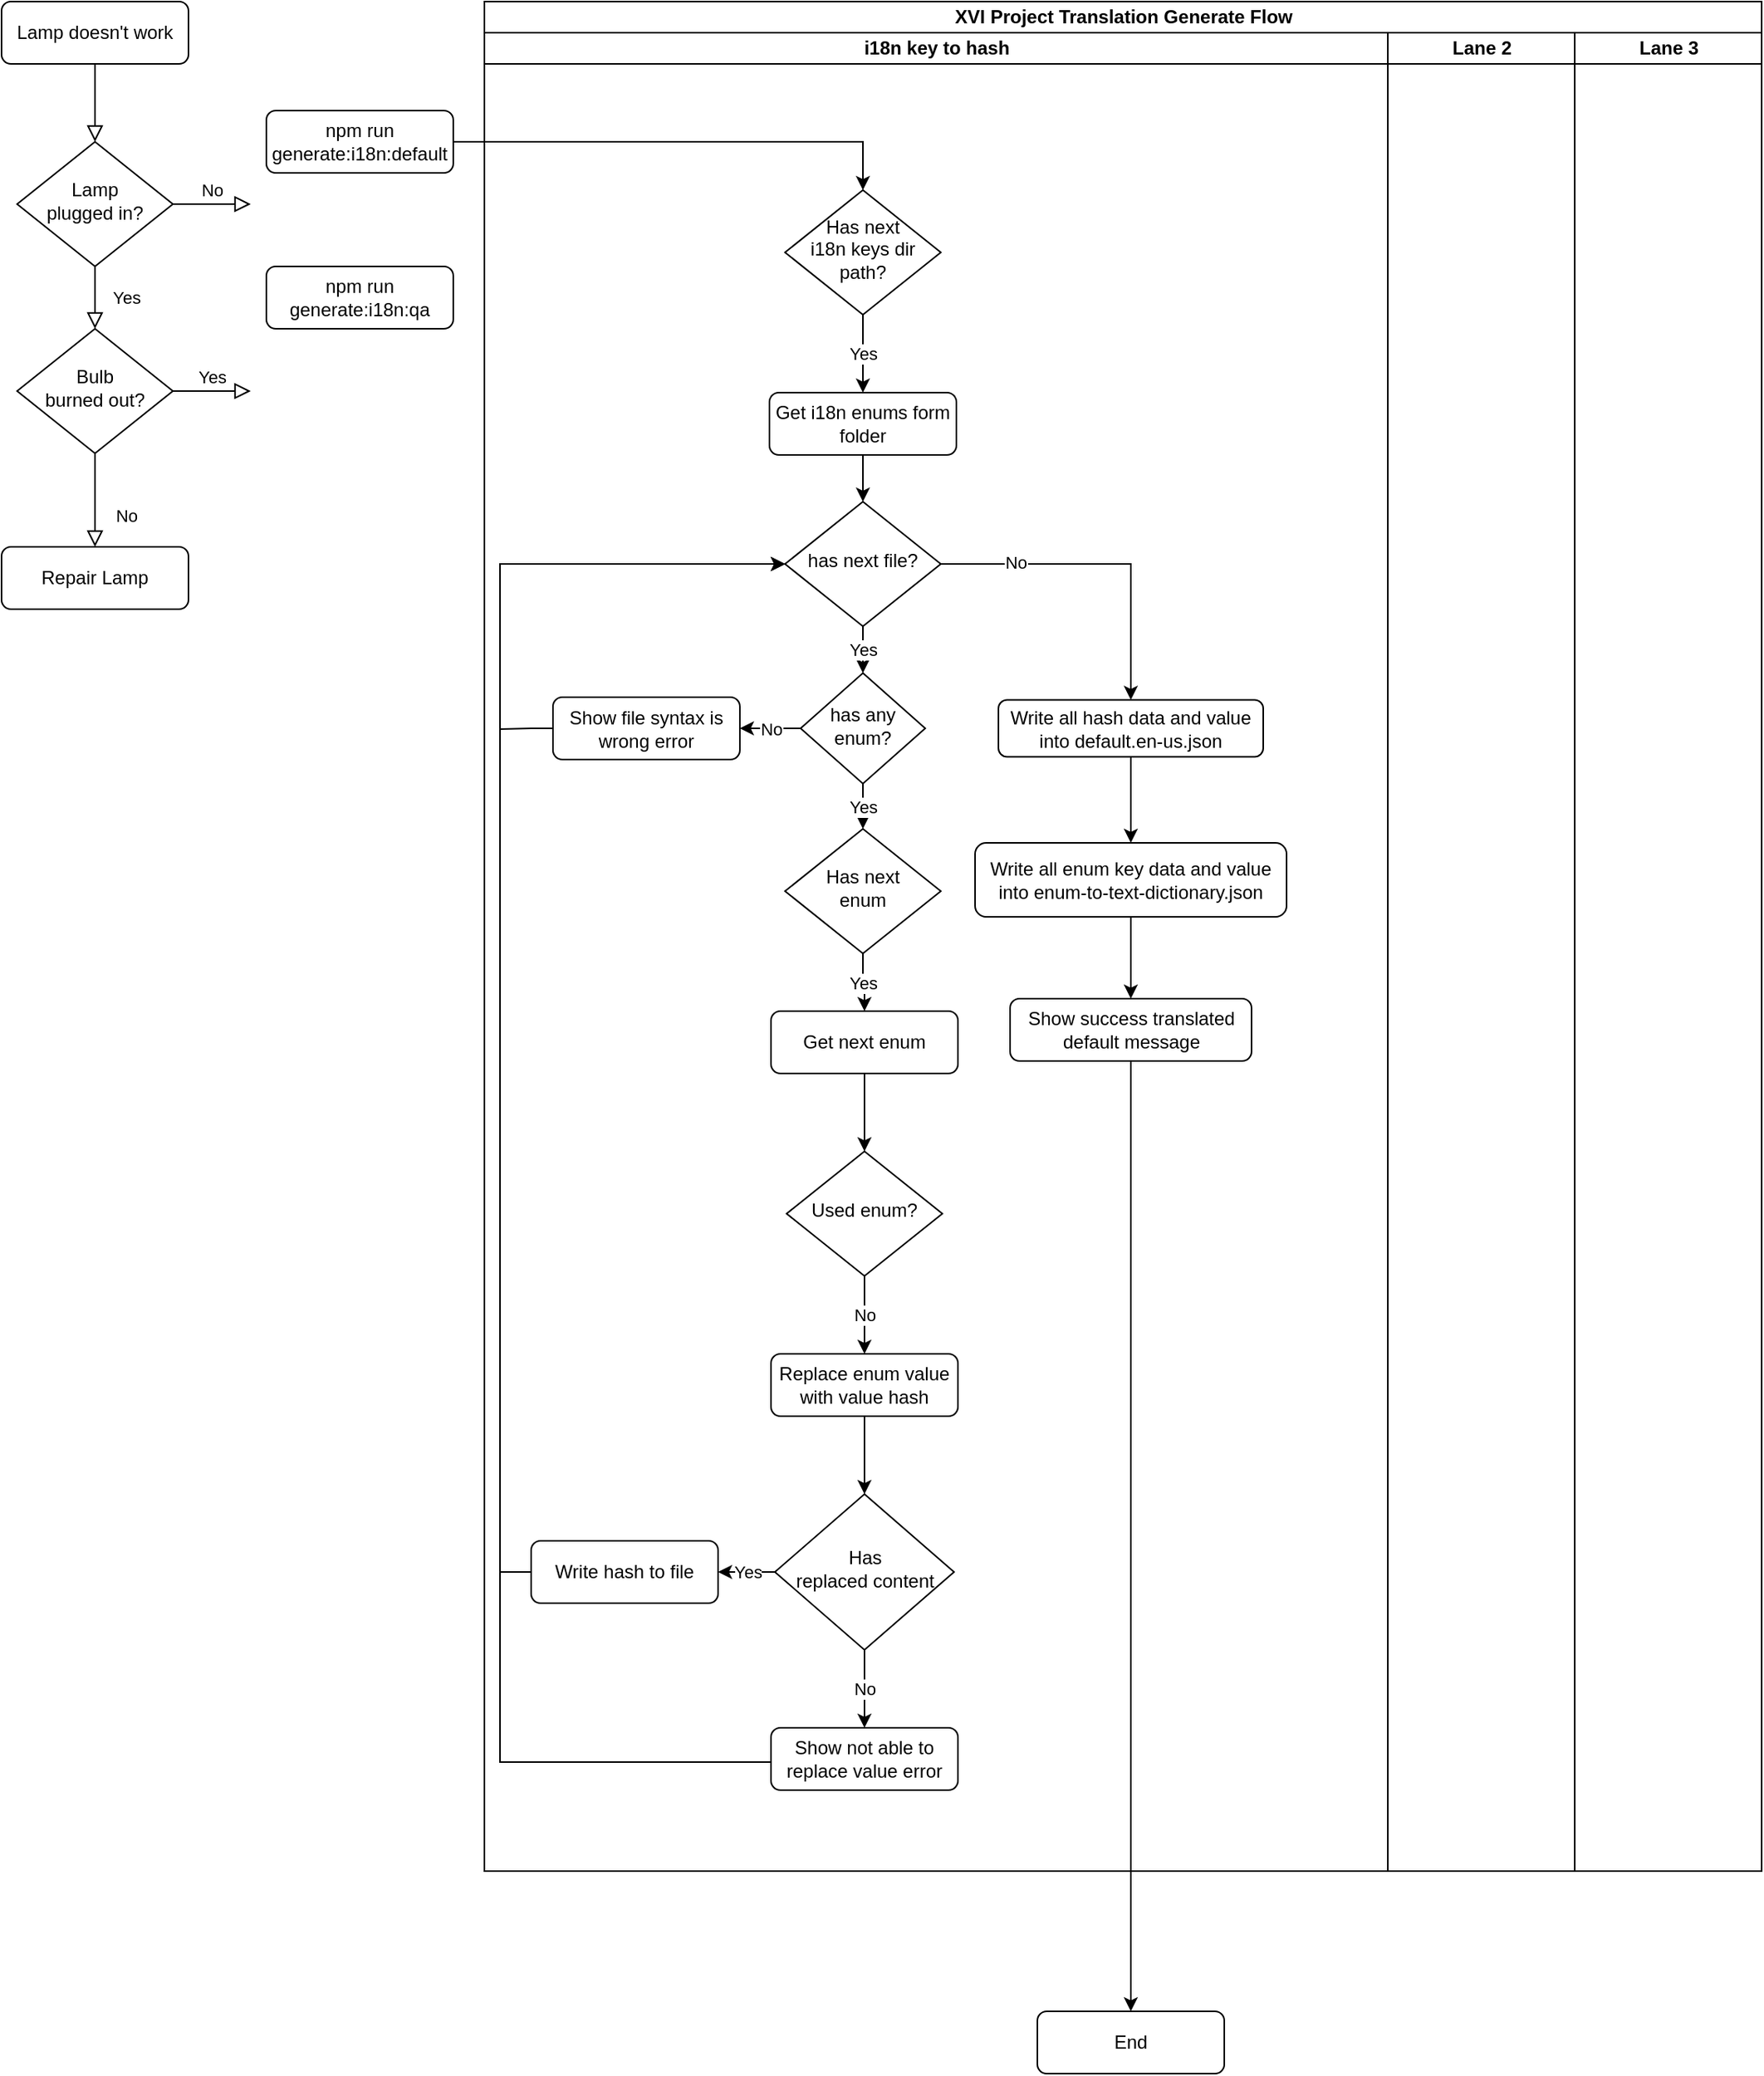 <mxfile version="28.0.4">
  <diagram id="C5RBs43oDa-KdzZeNtuy" name="Page-1">
    <mxGraphModel dx="1543" dy="881" grid="1" gridSize="10" guides="1" tooltips="1" connect="1" arrows="1" fold="1" page="1" pageScale="1" pageWidth="827" pageHeight="1169" math="0" shadow="0">
      <root>
        <mxCell id="WIyWlLk6GJQsqaUBKTNV-0" />
        <mxCell id="WIyWlLk6GJQsqaUBKTNV-1" parent="WIyWlLk6GJQsqaUBKTNV-0" />
        <mxCell id="WIyWlLk6GJQsqaUBKTNV-2" value="" style="rounded=0;html=1;jettySize=auto;orthogonalLoop=1;fontSize=11;endArrow=block;endFill=0;endSize=8;strokeWidth=1;shadow=0;labelBackgroundColor=none;edgeStyle=orthogonalEdgeStyle;" parent="WIyWlLk6GJQsqaUBKTNV-1" source="WIyWlLk6GJQsqaUBKTNV-3" target="WIyWlLk6GJQsqaUBKTNV-6" edge="1">
          <mxGeometry relative="1" as="geometry" />
        </mxCell>
        <mxCell id="WIyWlLk6GJQsqaUBKTNV-3" value="Lamp doesn&#39;t work" style="rounded=1;whiteSpace=wrap;html=1;fontSize=12;glass=0;strokeWidth=1;shadow=0;" parent="WIyWlLk6GJQsqaUBKTNV-1" vertex="1">
          <mxGeometry y="80" width="120" height="40" as="geometry" />
        </mxCell>
        <mxCell id="WIyWlLk6GJQsqaUBKTNV-4" value="Yes" style="rounded=0;html=1;jettySize=auto;orthogonalLoop=1;fontSize=11;endArrow=block;endFill=0;endSize=8;strokeWidth=1;shadow=0;labelBackgroundColor=none;edgeStyle=orthogonalEdgeStyle;" parent="WIyWlLk6GJQsqaUBKTNV-1" source="WIyWlLk6GJQsqaUBKTNV-6" target="WIyWlLk6GJQsqaUBKTNV-10" edge="1">
          <mxGeometry y="20" relative="1" as="geometry">
            <mxPoint as="offset" />
          </mxGeometry>
        </mxCell>
        <mxCell id="WIyWlLk6GJQsqaUBKTNV-5" value="No" style="edgeStyle=orthogonalEdgeStyle;rounded=0;html=1;jettySize=auto;orthogonalLoop=1;fontSize=11;endArrow=block;endFill=0;endSize=8;strokeWidth=1;shadow=0;labelBackgroundColor=none;" parent="WIyWlLk6GJQsqaUBKTNV-1" source="WIyWlLk6GJQsqaUBKTNV-6" edge="1">
          <mxGeometry y="10" relative="1" as="geometry">
            <mxPoint as="offset" />
            <mxPoint x="160" y="210" as="targetPoint" />
          </mxGeometry>
        </mxCell>
        <mxCell id="WIyWlLk6GJQsqaUBKTNV-6" value="Lamp&lt;br&gt;plugged in?" style="rhombus;whiteSpace=wrap;html=1;shadow=0;fontFamily=Helvetica;fontSize=12;align=center;strokeWidth=1;spacing=6;spacingTop=-4;" parent="WIyWlLk6GJQsqaUBKTNV-1" vertex="1">
          <mxGeometry x="10" y="170" width="100" height="80" as="geometry" />
        </mxCell>
        <mxCell id="WIyWlLk6GJQsqaUBKTNV-8" value="No" style="rounded=0;html=1;jettySize=auto;orthogonalLoop=1;fontSize=11;endArrow=block;endFill=0;endSize=8;strokeWidth=1;shadow=0;labelBackgroundColor=none;edgeStyle=orthogonalEdgeStyle;" parent="WIyWlLk6GJQsqaUBKTNV-1" source="WIyWlLk6GJQsqaUBKTNV-10" target="WIyWlLk6GJQsqaUBKTNV-11" edge="1">
          <mxGeometry x="0.333" y="20" relative="1" as="geometry">
            <mxPoint as="offset" />
          </mxGeometry>
        </mxCell>
        <mxCell id="WIyWlLk6GJQsqaUBKTNV-9" value="Yes" style="edgeStyle=orthogonalEdgeStyle;rounded=0;html=1;jettySize=auto;orthogonalLoop=1;fontSize=11;endArrow=block;endFill=0;endSize=8;strokeWidth=1;shadow=0;labelBackgroundColor=none;" parent="WIyWlLk6GJQsqaUBKTNV-1" source="WIyWlLk6GJQsqaUBKTNV-10" edge="1">
          <mxGeometry y="10" relative="1" as="geometry">
            <mxPoint as="offset" />
            <mxPoint x="160" y="330" as="targetPoint" />
          </mxGeometry>
        </mxCell>
        <mxCell id="WIyWlLk6GJQsqaUBKTNV-10" value="Bulb&lt;br&gt;burned out?" style="rhombus;whiteSpace=wrap;html=1;shadow=0;fontFamily=Helvetica;fontSize=12;align=center;strokeWidth=1;spacing=6;spacingTop=-4;" parent="WIyWlLk6GJQsqaUBKTNV-1" vertex="1">
          <mxGeometry x="10" y="290" width="100" height="80" as="geometry" />
        </mxCell>
        <mxCell id="WIyWlLk6GJQsqaUBKTNV-11" value="Repair Lamp" style="rounded=1;whiteSpace=wrap;html=1;fontSize=12;glass=0;strokeWidth=1;shadow=0;" parent="WIyWlLk6GJQsqaUBKTNV-1" vertex="1">
          <mxGeometry y="430" width="120" height="40" as="geometry" />
        </mxCell>
        <mxCell id="4ZIx8jXjQs4yDSa4IabG-0" value="XVI Project Translation Generate Flow" style="swimlane;childLayout=stackLayout;resizeParent=1;resizeParentMax=0;startSize=20;html=1;" vertex="1" parent="WIyWlLk6GJQsqaUBKTNV-1">
          <mxGeometry x="310.0" y="80" width="820" height="1200" as="geometry" />
        </mxCell>
        <mxCell id="4ZIx8jXjQs4yDSa4IabG-1" value="i18n key to hash" style="swimlane;startSize=20;html=1;" vertex="1" parent="4ZIx8jXjQs4yDSa4IabG-0">
          <mxGeometry y="20" width="580" height="1180" as="geometry" />
        </mxCell>
        <mxCell id="4ZIx8jXjQs4yDSa4IabG-10" value="Yes" style="edgeStyle=orthogonalEdgeStyle;rounded=0;orthogonalLoop=1;jettySize=auto;html=1;entryX=0.5;entryY=0;entryDx=0;entryDy=0;" edge="1" parent="4ZIx8jXjQs4yDSa4IabG-1" source="4ZIx8jXjQs4yDSa4IabG-8" target="4ZIx8jXjQs4yDSa4IabG-9">
          <mxGeometry relative="1" as="geometry" />
        </mxCell>
        <mxCell id="4ZIx8jXjQs4yDSa4IabG-8" value="Has next&lt;div&gt;i18n keys dir path?&lt;/div&gt;" style="rhombus;whiteSpace=wrap;html=1;shadow=0;fontFamily=Helvetica;fontSize=12;align=center;strokeWidth=1;spacing=6;spacingTop=-4;" vertex="1" parent="4ZIx8jXjQs4yDSa4IabG-1">
          <mxGeometry x="193.0" y="101" width="100" height="80" as="geometry" />
        </mxCell>
        <mxCell id="4ZIx8jXjQs4yDSa4IabG-25" style="edgeStyle=orthogonalEdgeStyle;rounded=0;orthogonalLoop=1;jettySize=auto;html=1;entryX=0.5;entryY=0;entryDx=0;entryDy=0;" edge="1" parent="4ZIx8jXjQs4yDSa4IabG-1" source="4ZIx8jXjQs4yDSa4IabG-9" target="4ZIx8jXjQs4yDSa4IabG-24">
          <mxGeometry relative="1" as="geometry" />
        </mxCell>
        <mxCell id="4ZIx8jXjQs4yDSa4IabG-9" value="Get i18n enums form folder" style="rounded=1;whiteSpace=wrap;html=1;fontSize=12;glass=0;strokeWidth=1;shadow=0;" vertex="1" parent="4ZIx8jXjQs4yDSa4IabG-1">
          <mxGeometry x="183.0" y="231" width="120" height="40" as="geometry" />
        </mxCell>
        <mxCell id="4ZIx8jXjQs4yDSa4IabG-15" value="Yes" style="edgeStyle=orthogonalEdgeStyle;rounded=0;orthogonalLoop=1;jettySize=auto;html=1;" edge="1" parent="4ZIx8jXjQs4yDSa4IabG-1" source="4ZIx8jXjQs4yDSa4IabG-13" target="4ZIx8jXjQs4yDSa4IabG-14">
          <mxGeometry relative="1" as="geometry" />
        </mxCell>
        <mxCell id="4ZIx8jXjQs4yDSa4IabG-13" value="Has next&lt;div&gt;enum&lt;/div&gt;" style="rhombus;whiteSpace=wrap;html=1;shadow=0;fontFamily=Helvetica;fontSize=12;align=center;strokeWidth=1;spacing=6;spacingTop=-4;" vertex="1" parent="4ZIx8jXjQs4yDSa4IabG-1">
          <mxGeometry x="193.0" y="511" width="100" height="80" as="geometry" />
        </mxCell>
        <mxCell id="4ZIx8jXjQs4yDSa4IabG-17" style="edgeStyle=orthogonalEdgeStyle;rounded=0;orthogonalLoop=1;jettySize=auto;html=1;exitX=0.5;exitY=1;exitDx=0;exitDy=0;entryX=0.5;entryY=0;entryDx=0;entryDy=0;" edge="1" parent="4ZIx8jXjQs4yDSa4IabG-1" source="4ZIx8jXjQs4yDSa4IabG-14" target="4ZIx8jXjQs4yDSa4IabG-16">
          <mxGeometry relative="1" as="geometry" />
        </mxCell>
        <mxCell id="4ZIx8jXjQs4yDSa4IabG-14" value="Get next enum" style="rounded=1;whiteSpace=wrap;html=1;fontSize=12;glass=0;strokeWidth=1;shadow=0;" vertex="1" parent="4ZIx8jXjQs4yDSa4IabG-1">
          <mxGeometry x="184.0" y="628" width="120" height="40" as="geometry" />
        </mxCell>
        <mxCell id="4ZIx8jXjQs4yDSa4IabG-19" value="No" style="edgeStyle=orthogonalEdgeStyle;rounded=0;orthogonalLoop=1;jettySize=auto;html=1;entryX=0.5;entryY=0;entryDx=0;entryDy=0;" edge="1" parent="4ZIx8jXjQs4yDSa4IabG-1" source="4ZIx8jXjQs4yDSa4IabG-16" target="4ZIx8jXjQs4yDSa4IabG-18">
          <mxGeometry relative="1" as="geometry" />
        </mxCell>
        <mxCell id="4ZIx8jXjQs4yDSa4IabG-16" value="Used enum?" style="rhombus;whiteSpace=wrap;html=1;shadow=0;fontFamily=Helvetica;fontSize=12;align=center;strokeWidth=1;spacing=6;spacingTop=-4;" vertex="1" parent="4ZIx8jXjQs4yDSa4IabG-1">
          <mxGeometry x="194.0" y="718" width="100" height="80" as="geometry" />
        </mxCell>
        <mxCell id="4ZIx8jXjQs4yDSa4IabG-21" style="edgeStyle=orthogonalEdgeStyle;rounded=0;orthogonalLoop=1;jettySize=auto;html=1;" edge="1" parent="4ZIx8jXjQs4yDSa4IabG-1" source="4ZIx8jXjQs4yDSa4IabG-18" target="4ZIx8jXjQs4yDSa4IabG-20">
          <mxGeometry relative="1" as="geometry" />
        </mxCell>
        <mxCell id="4ZIx8jXjQs4yDSa4IabG-18" value="Replace enum value&lt;div&gt;with value hash&lt;/div&gt;" style="rounded=1;whiteSpace=wrap;html=1;fontSize=12;glass=0;strokeWidth=1;shadow=0;" vertex="1" parent="4ZIx8jXjQs4yDSa4IabG-1">
          <mxGeometry x="184.0" y="848" width="120" height="40" as="geometry" />
        </mxCell>
        <mxCell id="4ZIx8jXjQs4yDSa4IabG-23" value="No" style="edgeStyle=orthogonalEdgeStyle;rounded=0;orthogonalLoop=1;jettySize=auto;html=1;entryX=0.5;entryY=0;entryDx=0;entryDy=0;" edge="1" parent="4ZIx8jXjQs4yDSa4IabG-1" source="4ZIx8jXjQs4yDSa4IabG-20" target="4ZIx8jXjQs4yDSa4IabG-22">
          <mxGeometry relative="1" as="geometry" />
        </mxCell>
        <mxCell id="4ZIx8jXjQs4yDSa4IabG-31" value="Yes" style="edgeStyle=orthogonalEdgeStyle;rounded=0;orthogonalLoop=1;jettySize=auto;html=1;entryX=1;entryY=0.5;entryDx=0;entryDy=0;" edge="1" parent="4ZIx8jXjQs4yDSa4IabG-1" source="4ZIx8jXjQs4yDSa4IabG-20" target="4ZIx8jXjQs4yDSa4IabG-29">
          <mxGeometry relative="1" as="geometry" />
        </mxCell>
        <mxCell id="4ZIx8jXjQs4yDSa4IabG-20" value="Has&lt;div&gt;replaced content&lt;/div&gt;" style="rhombus;whiteSpace=wrap;html=1;shadow=0;fontFamily=Helvetica;fontSize=12;align=center;strokeWidth=1;spacing=6;spacingTop=-4;" vertex="1" parent="4ZIx8jXjQs4yDSa4IabG-1">
          <mxGeometry x="186.5" y="938" width="115" height="100" as="geometry" />
        </mxCell>
        <mxCell id="4ZIx8jXjQs4yDSa4IabG-32" style="edgeStyle=orthogonalEdgeStyle;rounded=0;orthogonalLoop=1;jettySize=auto;html=1;exitX=0;exitY=0.5;exitDx=0;exitDy=0;entryX=0;entryY=0.5;entryDx=0;entryDy=0;" edge="1" parent="4ZIx8jXjQs4yDSa4IabG-1" source="4ZIx8jXjQs4yDSa4IabG-22" target="4ZIx8jXjQs4yDSa4IabG-24">
          <mxGeometry relative="1" as="geometry">
            <mxPoint x="180.0" y="361" as="targetPoint" />
            <Array as="points">
              <mxPoint x="184" y="1110" />
              <mxPoint x="10" y="1110" />
              <mxPoint x="10" y="341" />
            </Array>
          </mxGeometry>
        </mxCell>
        <mxCell id="4ZIx8jXjQs4yDSa4IabG-22" value="Show not able to replace value error" style="rounded=1;whiteSpace=wrap;html=1;fontSize=12;glass=0;strokeWidth=1;shadow=0;" vertex="1" parent="4ZIx8jXjQs4yDSa4IabG-1">
          <mxGeometry x="184.0" y="1088" width="120" height="40" as="geometry" />
        </mxCell>
        <mxCell id="4ZIx8jXjQs4yDSa4IabG-28" value="No" style="edgeStyle=orthogonalEdgeStyle;rounded=0;orthogonalLoop=1;jettySize=auto;html=1;exitX=0;exitY=0.5;exitDx=0;exitDy=0;entryX=1;entryY=0.5;entryDx=0;entryDy=0;" edge="1" parent="4ZIx8jXjQs4yDSa4IabG-1" source="4ZIx8jXjQs4yDSa4IabG-34" target="4ZIx8jXjQs4yDSa4IabG-27">
          <mxGeometry relative="1" as="geometry" />
        </mxCell>
        <mxCell id="4ZIx8jXjQs4yDSa4IabG-35" value="Yes" style="edgeStyle=orthogonalEdgeStyle;rounded=0;orthogonalLoop=1;jettySize=auto;html=1;exitX=0.5;exitY=1;exitDx=0;exitDy=0;" edge="1" parent="4ZIx8jXjQs4yDSa4IabG-1" source="4ZIx8jXjQs4yDSa4IabG-24" target="4ZIx8jXjQs4yDSa4IabG-34">
          <mxGeometry relative="1" as="geometry" />
        </mxCell>
        <mxCell id="4ZIx8jXjQs4yDSa4IabG-64" style="edgeStyle=orthogonalEdgeStyle;rounded=0;orthogonalLoop=1;jettySize=auto;html=1;" edge="1" parent="4ZIx8jXjQs4yDSa4IabG-1" source="4ZIx8jXjQs4yDSa4IabG-24" target="4ZIx8jXjQs4yDSa4IabG-63">
          <mxGeometry relative="1" as="geometry" />
        </mxCell>
        <mxCell id="4ZIx8jXjQs4yDSa4IabG-65" value="No" style="edgeLabel;html=1;align=center;verticalAlign=middle;resizable=0;points=[];" vertex="1" connectable="0" parent="4ZIx8jXjQs4yDSa4IabG-64">
          <mxGeometry x="-0.54" y="1" relative="1" as="geometry">
            <mxPoint as="offset" />
          </mxGeometry>
        </mxCell>
        <mxCell id="4ZIx8jXjQs4yDSa4IabG-24" value="has next file?" style="rhombus;whiteSpace=wrap;html=1;shadow=0;fontFamily=Helvetica;fontSize=12;align=center;strokeWidth=1;spacing=6;spacingTop=-4;" vertex="1" parent="4ZIx8jXjQs4yDSa4IabG-1">
          <mxGeometry x="193.0" y="301" width="100" height="80" as="geometry" />
        </mxCell>
        <mxCell id="4ZIx8jXjQs4yDSa4IabG-62" style="edgeStyle=orthogonalEdgeStyle;rounded=0;orthogonalLoop=1;jettySize=auto;html=1;entryX=0;entryY=0.5;entryDx=0;entryDy=0;exitX=0;exitY=0.5;exitDx=0;exitDy=0;" edge="1" parent="4ZIx8jXjQs4yDSa4IabG-1" source="4ZIx8jXjQs4yDSa4IabG-27" target="4ZIx8jXjQs4yDSa4IabG-24">
          <mxGeometry relative="1" as="geometry">
            <Array as="points">
              <mxPoint x="30" y="447" />
              <mxPoint x="10" y="447" />
              <mxPoint x="10" y="341" />
            </Array>
          </mxGeometry>
        </mxCell>
        <mxCell id="4ZIx8jXjQs4yDSa4IabG-27" value="Show file syntax is wrong error" style="rounded=1;whiteSpace=wrap;html=1;fontSize=12;glass=0;strokeWidth=1;shadow=0;" vertex="1" parent="4ZIx8jXjQs4yDSa4IabG-1">
          <mxGeometry x="44.0" y="426.5" width="120" height="40" as="geometry" />
        </mxCell>
        <mxCell id="4ZIx8jXjQs4yDSa4IabG-33" style="edgeStyle=orthogonalEdgeStyle;rounded=0;orthogonalLoop=1;jettySize=auto;html=1;exitX=0;exitY=0.5;exitDx=0;exitDy=0;entryX=0;entryY=0.5;entryDx=0;entryDy=0;" edge="1" parent="4ZIx8jXjQs4yDSa4IabG-1" source="4ZIx8jXjQs4yDSa4IabG-29" target="4ZIx8jXjQs4yDSa4IabG-24">
          <mxGeometry relative="1" as="geometry">
            <mxPoint x="150.0" y="360" as="targetPoint" />
            <Array as="points">
              <mxPoint x="10" y="988" />
              <mxPoint x="10" y="341" />
            </Array>
          </mxGeometry>
        </mxCell>
        <mxCell id="4ZIx8jXjQs4yDSa4IabG-29" value="Write hash to file" style="rounded=1;whiteSpace=wrap;html=1;fontSize=12;glass=0;strokeWidth=1;shadow=0;" vertex="1" parent="4ZIx8jXjQs4yDSa4IabG-1">
          <mxGeometry x="30.0" y="968" width="120" height="40" as="geometry" />
        </mxCell>
        <mxCell id="4ZIx8jXjQs4yDSa4IabG-36" value="Yes" style="edgeStyle=orthogonalEdgeStyle;rounded=0;orthogonalLoop=1;jettySize=auto;html=1;exitX=0.5;exitY=1;exitDx=0;exitDy=0;entryX=0.5;entryY=0;entryDx=0;entryDy=0;" edge="1" parent="4ZIx8jXjQs4yDSa4IabG-1" source="4ZIx8jXjQs4yDSa4IabG-34" target="4ZIx8jXjQs4yDSa4IabG-13">
          <mxGeometry relative="1" as="geometry" />
        </mxCell>
        <mxCell id="4ZIx8jXjQs4yDSa4IabG-34" value="has any enum?" style="rhombus;whiteSpace=wrap;html=1;shadow=0;fontFamily=Helvetica;fontSize=12;align=center;strokeWidth=1;spacing=6;spacingTop=-4;" vertex="1" parent="4ZIx8jXjQs4yDSa4IabG-1">
          <mxGeometry x="203" y="411" width="80" height="71" as="geometry" />
        </mxCell>
        <mxCell id="4ZIx8jXjQs4yDSa4IabG-67" style="edgeStyle=orthogonalEdgeStyle;rounded=0;orthogonalLoop=1;jettySize=auto;html=1;" edge="1" parent="4ZIx8jXjQs4yDSa4IabG-1" source="4ZIx8jXjQs4yDSa4IabG-63" target="4ZIx8jXjQs4yDSa4IabG-66">
          <mxGeometry relative="1" as="geometry" />
        </mxCell>
        <mxCell id="4ZIx8jXjQs4yDSa4IabG-63" value="Write all hash data and value into default.en-us.json" style="rounded=1;whiteSpace=wrap;html=1;fontSize=12;glass=0;strokeWidth=1;shadow=0;" vertex="1" parent="4ZIx8jXjQs4yDSa4IabG-1">
          <mxGeometry x="330" y="428.25" width="170" height="36.5" as="geometry" />
        </mxCell>
        <mxCell id="4ZIx8jXjQs4yDSa4IabG-69" style="edgeStyle=orthogonalEdgeStyle;rounded=0;orthogonalLoop=1;jettySize=auto;html=1;entryX=0.5;entryY=0;entryDx=0;entryDy=0;" edge="1" parent="4ZIx8jXjQs4yDSa4IabG-1" source="4ZIx8jXjQs4yDSa4IabG-66" target="4ZIx8jXjQs4yDSa4IabG-68">
          <mxGeometry relative="1" as="geometry" />
        </mxCell>
        <mxCell id="4ZIx8jXjQs4yDSa4IabG-66" value="Write all enum key data and value into enum-to-text-dictionary.json" style="rounded=1;whiteSpace=wrap;html=1;fontSize=12;glass=0;strokeWidth=1;shadow=0;" vertex="1" parent="4ZIx8jXjQs4yDSa4IabG-1">
          <mxGeometry x="315" y="520" width="200" height="47.5" as="geometry" />
        </mxCell>
        <mxCell id="4ZIx8jXjQs4yDSa4IabG-68" value="Show success translated default message" style="rounded=1;whiteSpace=wrap;html=1;fontSize=12;glass=0;strokeWidth=1;shadow=0;" vertex="1" parent="4ZIx8jXjQs4yDSa4IabG-1">
          <mxGeometry x="337.5" y="620" width="155" height="40" as="geometry" />
        </mxCell>
        <mxCell id="4ZIx8jXjQs4yDSa4IabG-2" value="Lane 2" style="swimlane;startSize=20;html=1;" vertex="1" parent="4ZIx8jXjQs4yDSa4IabG-0">
          <mxGeometry x="580" y="20" width="120" height="1180" as="geometry" />
        </mxCell>
        <mxCell id="4ZIx8jXjQs4yDSa4IabG-3" value="Lane 3" style="swimlane;startSize=20;html=1;" vertex="1" parent="4ZIx8jXjQs4yDSa4IabG-0">
          <mxGeometry x="700" y="20" width="120" height="1180" as="geometry" />
        </mxCell>
        <mxCell id="4ZIx8jXjQs4yDSa4IabG-7" style="edgeStyle=orthogonalEdgeStyle;rounded=0;orthogonalLoop=1;jettySize=auto;html=1;entryX=0.5;entryY=0;entryDx=0;entryDy=0;" edge="1" parent="WIyWlLk6GJQsqaUBKTNV-1" source="4ZIx8jXjQs4yDSa4IabG-4" target="4ZIx8jXjQs4yDSa4IabG-8">
          <mxGeometry relative="1" as="geometry">
            <mxPoint x="325" y="160" as="targetPoint" />
          </mxGeometry>
        </mxCell>
        <mxCell id="4ZIx8jXjQs4yDSa4IabG-4" value="npm run&lt;div&gt;generate:i18n:default&lt;/div&gt;" style="rounded=1;whiteSpace=wrap;html=1;fontSize=12;glass=0;strokeWidth=1;shadow=0;" vertex="1" parent="WIyWlLk6GJQsqaUBKTNV-1">
          <mxGeometry x="170" y="150" width="120" height="40" as="geometry" />
        </mxCell>
        <mxCell id="4ZIx8jXjQs4yDSa4IabG-5" value="npm run&lt;div&gt;generate:i18n:qa&lt;/div&gt;" style="rounded=1;whiteSpace=wrap;html=1;fontSize=12;glass=0;strokeWidth=1;shadow=0;" vertex="1" parent="WIyWlLk6GJQsqaUBKTNV-1">
          <mxGeometry x="170" y="250" width="120" height="40" as="geometry" />
        </mxCell>
        <mxCell id="4ZIx8jXjQs4yDSa4IabG-70" value="End" style="rounded=1;whiteSpace=wrap;html=1;fontSize=12;glass=0;strokeWidth=1;shadow=0;" vertex="1" parent="WIyWlLk6GJQsqaUBKTNV-1">
          <mxGeometry x="665" y="1370" width="120" height="40" as="geometry" />
        </mxCell>
        <mxCell id="4ZIx8jXjQs4yDSa4IabG-71" style="edgeStyle=orthogonalEdgeStyle;rounded=0;orthogonalLoop=1;jettySize=auto;html=1;entryX=0.5;entryY=0;entryDx=0;entryDy=0;" edge="1" parent="WIyWlLk6GJQsqaUBKTNV-1" source="4ZIx8jXjQs4yDSa4IabG-68" target="4ZIx8jXjQs4yDSa4IabG-70">
          <mxGeometry relative="1" as="geometry" />
        </mxCell>
      </root>
    </mxGraphModel>
  </diagram>
</mxfile>
